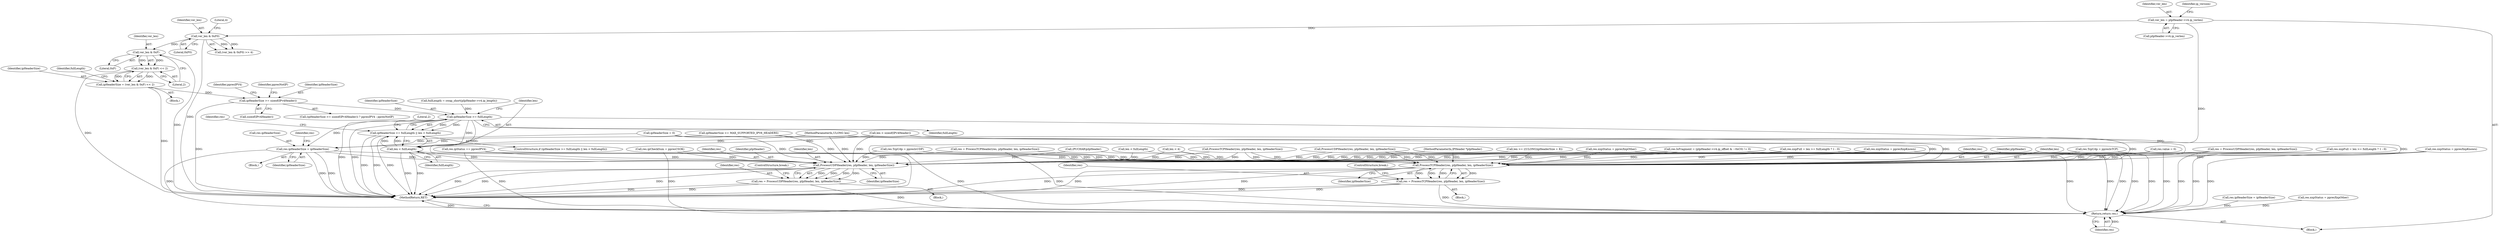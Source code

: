 digraph "1_kvm-guest-drivers-windows_723416fa4210b7464b28eab89cc76252e6193ac1_5@API" {
"1000206" [label="(Call,ipHeaderSize >= sizeof(IPv4Header))"];
"1000169" [label="(Call,ipHeaderSize = (ver_len & 0xF) << 2)"];
"1000171" [label="(Call,(ver_len & 0xF) << 2)"];
"1000172" [label="(Call,ver_len & 0xF)"];
"1000134" [label="(Call,ver_len & 0xF0)"];
"1000123" [label="(Call,ver_len = pIpHeader->v4.ip_verlen)"];
"1000223" [label="(Call,ipHeaderSize >= fullLength)"];
"1000222" [label="(Call,ipHeaderSize >= fullLength || len < fullLength)"];
"1000226" [label="(Call,len < fullLength)"];
"1000543" [label="(Call,ProcessTCPHeader(res, pIpHeader, len, ipHeaderSize))"];
"1000541" [label="(Call,res = ProcessTCPHeader(res, pIpHeader, len, ipHeaderSize))"];
"1000566" [label="(Return,return res;)"];
"1000553" [label="(Call,ProcessUDPHeader(res, pIpHeader, len, ipHeaderSize))"];
"1000551" [label="(Call,res = ProcessUDPHeader(res, pIpHeader, len, ipHeaderSize))"];
"1000514" [label="(Call,res.ipHeaderSize = ipHeaderSize)"];
"1000157" [label="(Call,len < sizeof(IPv4Header))"];
"1000298" [label="(Call,res.ipCheckSum = ppresCSOK)"];
"1000137" [label="(Literal,4)"];
"1000221" [label="(ControlStructure,if (ipHeaderSize >= fullLength || len < fullLength))"];
"1000227" [label="(Identifier,len)"];
"1000488" [label="(Call,res.ipHeaderSize = ipHeaderSize)"];
"1000133" [label="(Call,(ver_len & 0xF0) >> 4)"];
"1000420" [label="(Call,(PUCHAR)pIpHeader)"];
"1000174" [label="(Literal,0xF)"];
"1000555" [label="(Identifier,pIpHeader)"];
"1000552" [label="(Identifier,res)"];
"1000519" [label="(Call,res.IsFragment = (pIpHeader->v4.ip_offset & ~0xC0) != 0)"];
"1000567" [label="(Identifier,res)"];
"1000124" [label="(Identifier,ver_len)"];
"1000103" [label="(Block,)"];
"1000339" [label="(Call,res.xxpStatus = ppresXxpKnown)"];
"1000541" [label="(Call,res = ProcessTCPHeader(res, pIpHeader, len, ipHeaderSize))"];
"1000208" [label="(Call,sizeof(IPv4Header))"];
"1000173" [label="(Identifier,ver_len)"];
"1000139" [label="(Call,ipHeaderSize = 0)"];
"1000223" [label="(Call,ipHeaderSize >= fullLength)"];
"1000542" [label="(Identifier,res)"];
"1000169" [label="(Call,ipHeaderSize = (ver_len & 0xF) << 2)"];
"1000508" [label="(Call,res.ipStatus == ppresIPV4)"];
"1000515" [label="(Call,res.ipHeaderSize)"];
"1000123" [label="(Call,ver_len = pIpHeader->v4.ip_verlen)"];
"1000125" [label="(Call,pIpHeader->v4.ip_verlen)"];
"1000315" [label="(Call,len < fullLength)"];
"1000111" [label="(Call,len < 4)"];
"1000225" [label="(Identifier,fullLength)"];
"1000376" [label="(Call,res.TcpUdp = ppresIsUDP)"];
"1000544" [label="(Identifier,res)"];
"1000550" [label="(Block,)"];
"1000359" [label="(Call,res = ProcessTCPHeader(res, pIpHeader, len, ipHeaderSize))"];
"1000473" [label="(Call,ipHeaderSize <= MAX_SUPPORTED_IPV6_HEADERS)"];
"1000170" [label="(Identifier,ipHeaderSize)"];
"1000205" [label="(Call,(ipHeaderSize >= sizeof(IPv4Header)) ? ppresIPV4 : ppresNotIP)"];
"1000460" [label="(Call,res.xxpStatus = ppresXxpOther)"];
"1000514" [label="(Call,res.ipHeaderSize = ipHeaderSize)"];
"1000349" [label="(Call,res.xxpFull = len >= fullLength ? 1 : 0)"];
"1000171" [label="(Call,(ver_len & 0xF) << 2)"];
"1000155" [label="(Block,)"];
"1000210" [label="(Identifier,ppresIPV4)"];
"1000102" [label="(MethodParameterIn,ULONG len)"];
"1000344" [label="(Call,res.TcpUdp = ppresIsTCP)"];
"1000521" [label="(Identifier,res)"];
"1000134" [label="(Call,ver_len & 0xF0)"];
"1000146" [label="(Call,res.value = 0)"];
"1000228" [label="(Identifier,fullLength)"];
"1000391" [label="(Call,res = ProcessUDPHeader(res, pIpHeader, len, ipHeaderSize))"];
"1000510" [label="(Identifier,res)"];
"1000566" [label="(Return,return res;)"];
"1000547" [label="(Identifier,ipHeaderSize)"];
"1000231" [label="(Literal,2)"];
"1000361" [label="(Call,ProcessTCPHeader(res, pIpHeader, len, ipHeaderSize))"];
"1000381" [label="(Call,res.xxpFull = len >= fullLength ? 1 : 0)"];
"1000560" [label="(Call,res.xxpStatus = ppresXxpOther)"];
"1000206" [label="(Call,ipHeaderSize >= sizeof(IPv4Header))"];
"1000211" [label="(Identifier,ppresNotIP)"];
"1000551" [label="(Call,res = ProcessUDPHeader(res, pIpHeader, len, ipHeaderSize))"];
"1000540" [label="(Block,)"];
"1000554" [label="(Identifier,res)"];
"1000558" [label="(ControlStructure,break;)"];
"1000543" [label="(Call,ProcessTCPHeader(res, pIpHeader, len, ipHeaderSize))"];
"1000136" [label="(Literal,0xF0)"];
"1000518" [label="(Identifier,ipHeaderSize)"];
"1000172" [label="(Call,ver_len & 0xF)"];
"1000224" [label="(Identifier,ipHeaderSize)"];
"1000548" [label="(ControlStructure,break;)"];
"1000226" [label="(Call,len < fullLength)"];
"1000545" [label="(Identifier,pIpHeader)"];
"1000393" [label="(Call,ProcessUDPHeader(res, pIpHeader, len, ipHeaderSize))"];
"1000553" [label="(Call,ProcessUDPHeader(res, pIpHeader, len, ipHeaderSize))"];
"1000513" [label="(Block,)"];
"1000132" [label="(Identifier,ip_version)"];
"1000101" [label="(MethodParameterIn,IPHeader *pIpHeader)"];
"1000177" [label="(Identifier,fullLength)"];
"1000568" [label="(MethodReturn,RET)"];
"1000207" [label="(Identifier,ipHeaderSize)"];
"1000546" [label="(Identifier,len)"];
"1000371" [label="(Call,res.xxpStatus = ppresXxpKnown)"];
"1000175" [label="(Literal,2)"];
"1000176" [label="(Call,fullLength = swap_short(pIpHeader->v4.ip_length))"];
"1000556" [label="(Identifier,len)"];
"1000222" [label="(Call,ipHeaderSize >= fullLength || len < fullLength)"];
"1000135" [label="(Identifier,ver_len)"];
"1000557" [label="(Identifier,ipHeaderSize)"];
"1000407" [label="(Call,len >= ((ULONG)ipHeaderSize + 8))"];
"1000206" -> "1000205"  [label="AST: "];
"1000206" -> "1000208"  [label="CFG: "];
"1000207" -> "1000206"  [label="AST: "];
"1000208" -> "1000206"  [label="AST: "];
"1000210" -> "1000206"  [label="CFG: "];
"1000211" -> "1000206"  [label="CFG: "];
"1000206" -> "1000568"  [label="DDG: "];
"1000169" -> "1000206"  [label="DDG: "];
"1000206" -> "1000223"  [label="DDG: "];
"1000169" -> "1000155"  [label="AST: "];
"1000169" -> "1000171"  [label="CFG: "];
"1000170" -> "1000169"  [label="AST: "];
"1000171" -> "1000169"  [label="AST: "];
"1000177" -> "1000169"  [label="CFG: "];
"1000169" -> "1000568"  [label="DDG: "];
"1000171" -> "1000169"  [label="DDG: "];
"1000171" -> "1000169"  [label="DDG: "];
"1000171" -> "1000175"  [label="CFG: "];
"1000172" -> "1000171"  [label="AST: "];
"1000175" -> "1000171"  [label="AST: "];
"1000171" -> "1000568"  [label="DDG: "];
"1000172" -> "1000171"  [label="DDG: "];
"1000172" -> "1000171"  [label="DDG: "];
"1000172" -> "1000174"  [label="CFG: "];
"1000173" -> "1000172"  [label="AST: "];
"1000174" -> "1000172"  [label="AST: "];
"1000175" -> "1000172"  [label="CFG: "];
"1000172" -> "1000568"  [label="DDG: "];
"1000134" -> "1000172"  [label="DDG: "];
"1000134" -> "1000133"  [label="AST: "];
"1000134" -> "1000136"  [label="CFG: "];
"1000135" -> "1000134"  [label="AST: "];
"1000136" -> "1000134"  [label="AST: "];
"1000137" -> "1000134"  [label="CFG: "];
"1000134" -> "1000568"  [label="DDG: "];
"1000134" -> "1000133"  [label="DDG: "];
"1000134" -> "1000133"  [label="DDG: "];
"1000123" -> "1000134"  [label="DDG: "];
"1000123" -> "1000103"  [label="AST: "];
"1000123" -> "1000125"  [label="CFG: "];
"1000124" -> "1000123"  [label="AST: "];
"1000125" -> "1000123"  [label="AST: "];
"1000132" -> "1000123"  [label="CFG: "];
"1000123" -> "1000568"  [label="DDG: "];
"1000223" -> "1000222"  [label="AST: "];
"1000223" -> "1000225"  [label="CFG: "];
"1000224" -> "1000223"  [label="AST: "];
"1000225" -> "1000223"  [label="AST: "];
"1000227" -> "1000223"  [label="CFG: "];
"1000222" -> "1000223"  [label="CFG: "];
"1000223" -> "1000568"  [label="DDG: "];
"1000223" -> "1000568"  [label="DDG: "];
"1000223" -> "1000222"  [label="DDG: "];
"1000223" -> "1000222"  [label="DDG: "];
"1000176" -> "1000223"  [label="DDG: "];
"1000223" -> "1000226"  [label="DDG: "];
"1000223" -> "1000514"  [label="DDG: "];
"1000223" -> "1000543"  [label="DDG: "];
"1000223" -> "1000553"  [label="DDG: "];
"1000222" -> "1000221"  [label="AST: "];
"1000222" -> "1000226"  [label="CFG: "];
"1000226" -> "1000222"  [label="AST: "];
"1000231" -> "1000222"  [label="CFG: "];
"1000510" -> "1000222"  [label="CFG: "];
"1000222" -> "1000568"  [label="DDG: "];
"1000222" -> "1000568"  [label="DDG: "];
"1000222" -> "1000568"  [label="DDG: "];
"1000226" -> "1000222"  [label="DDG: "];
"1000226" -> "1000222"  [label="DDG: "];
"1000226" -> "1000228"  [label="CFG: "];
"1000227" -> "1000226"  [label="AST: "];
"1000228" -> "1000226"  [label="AST: "];
"1000226" -> "1000568"  [label="DDG: "];
"1000226" -> "1000568"  [label="DDG: "];
"1000157" -> "1000226"  [label="DDG: "];
"1000102" -> "1000226"  [label="DDG: "];
"1000226" -> "1000543"  [label="DDG: "];
"1000226" -> "1000553"  [label="DDG: "];
"1000543" -> "1000541"  [label="AST: "];
"1000543" -> "1000547"  [label="CFG: "];
"1000544" -> "1000543"  [label="AST: "];
"1000545" -> "1000543"  [label="AST: "];
"1000546" -> "1000543"  [label="AST: "];
"1000547" -> "1000543"  [label="AST: "];
"1000541" -> "1000543"  [label="CFG: "];
"1000543" -> "1000568"  [label="DDG: "];
"1000543" -> "1000568"  [label="DDG: "];
"1000543" -> "1000568"  [label="DDG: "];
"1000543" -> "1000541"  [label="DDG: "];
"1000543" -> "1000541"  [label="DDG: "];
"1000543" -> "1000541"  [label="DDG: "];
"1000543" -> "1000541"  [label="DDG: "];
"1000460" -> "1000543"  [label="DDG: "];
"1000376" -> "1000543"  [label="DDG: "];
"1000391" -> "1000543"  [label="DDG: "];
"1000298" -> "1000543"  [label="DDG: "];
"1000514" -> "1000543"  [label="DDG: "];
"1000349" -> "1000543"  [label="DDG: "];
"1000359" -> "1000543"  [label="DDG: "];
"1000371" -> "1000543"  [label="DDG: "];
"1000344" -> "1000543"  [label="DDG: "];
"1000146" -> "1000543"  [label="DDG: "];
"1000519" -> "1000543"  [label="DDG: "];
"1000508" -> "1000543"  [label="DDG: "];
"1000339" -> "1000543"  [label="DDG: "];
"1000381" -> "1000543"  [label="DDG: "];
"1000420" -> "1000543"  [label="DDG: "];
"1000361" -> "1000543"  [label="DDG: "];
"1000361" -> "1000543"  [label="DDG: "];
"1000393" -> "1000543"  [label="DDG: "];
"1000393" -> "1000543"  [label="DDG: "];
"1000101" -> "1000543"  [label="DDG: "];
"1000315" -> "1000543"  [label="DDG: "];
"1000407" -> "1000543"  [label="DDG: "];
"1000157" -> "1000543"  [label="DDG: "];
"1000111" -> "1000543"  [label="DDG: "];
"1000102" -> "1000543"  [label="DDG: "];
"1000139" -> "1000543"  [label="DDG: "];
"1000473" -> "1000543"  [label="DDG: "];
"1000541" -> "1000540"  [label="AST: "];
"1000542" -> "1000541"  [label="AST: "];
"1000548" -> "1000541"  [label="CFG: "];
"1000541" -> "1000568"  [label="DDG: "];
"1000541" -> "1000568"  [label="DDG: "];
"1000541" -> "1000566"  [label="DDG: "];
"1000566" -> "1000103"  [label="AST: "];
"1000566" -> "1000567"  [label="CFG: "];
"1000567" -> "1000566"  [label="AST: "];
"1000568" -> "1000566"  [label="CFG: "];
"1000566" -> "1000568"  [label="DDG: "];
"1000567" -> "1000566"  [label="DDG: "];
"1000460" -> "1000566"  [label="DDG: "];
"1000376" -> "1000566"  [label="DDG: "];
"1000488" -> "1000566"  [label="DDG: "];
"1000391" -> "1000566"  [label="DDG: "];
"1000298" -> "1000566"  [label="DDG: "];
"1000514" -> "1000566"  [label="DDG: "];
"1000349" -> "1000566"  [label="DDG: "];
"1000359" -> "1000566"  [label="DDG: "];
"1000371" -> "1000566"  [label="DDG: "];
"1000146" -> "1000566"  [label="DDG: "];
"1000560" -> "1000566"  [label="DDG: "];
"1000519" -> "1000566"  [label="DDG: "];
"1000508" -> "1000566"  [label="DDG: "];
"1000339" -> "1000566"  [label="DDG: "];
"1000381" -> "1000566"  [label="DDG: "];
"1000344" -> "1000566"  [label="DDG: "];
"1000551" -> "1000566"  [label="DDG: "];
"1000553" -> "1000551"  [label="AST: "];
"1000553" -> "1000557"  [label="CFG: "];
"1000554" -> "1000553"  [label="AST: "];
"1000555" -> "1000553"  [label="AST: "];
"1000556" -> "1000553"  [label="AST: "];
"1000557" -> "1000553"  [label="AST: "];
"1000551" -> "1000553"  [label="CFG: "];
"1000553" -> "1000568"  [label="DDG: "];
"1000553" -> "1000568"  [label="DDG: "];
"1000553" -> "1000568"  [label="DDG: "];
"1000553" -> "1000551"  [label="DDG: "];
"1000553" -> "1000551"  [label="DDG: "];
"1000553" -> "1000551"  [label="DDG: "];
"1000553" -> "1000551"  [label="DDG: "];
"1000460" -> "1000553"  [label="DDG: "];
"1000376" -> "1000553"  [label="DDG: "];
"1000391" -> "1000553"  [label="DDG: "];
"1000298" -> "1000553"  [label="DDG: "];
"1000514" -> "1000553"  [label="DDG: "];
"1000349" -> "1000553"  [label="DDG: "];
"1000359" -> "1000553"  [label="DDG: "];
"1000371" -> "1000553"  [label="DDG: "];
"1000344" -> "1000553"  [label="DDG: "];
"1000146" -> "1000553"  [label="DDG: "];
"1000519" -> "1000553"  [label="DDG: "];
"1000508" -> "1000553"  [label="DDG: "];
"1000339" -> "1000553"  [label="DDG: "];
"1000381" -> "1000553"  [label="DDG: "];
"1000420" -> "1000553"  [label="DDG: "];
"1000361" -> "1000553"  [label="DDG: "];
"1000361" -> "1000553"  [label="DDG: "];
"1000393" -> "1000553"  [label="DDG: "];
"1000393" -> "1000553"  [label="DDG: "];
"1000101" -> "1000553"  [label="DDG: "];
"1000315" -> "1000553"  [label="DDG: "];
"1000407" -> "1000553"  [label="DDG: "];
"1000157" -> "1000553"  [label="DDG: "];
"1000111" -> "1000553"  [label="DDG: "];
"1000102" -> "1000553"  [label="DDG: "];
"1000139" -> "1000553"  [label="DDG: "];
"1000473" -> "1000553"  [label="DDG: "];
"1000551" -> "1000550"  [label="AST: "];
"1000552" -> "1000551"  [label="AST: "];
"1000558" -> "1000551"  [label="CFG: "];
"1000551" -> "1000568"  [label="DDG: "];
"1000551" -> "1000568"  [label="DDG: "];
"1000514" -> "1000513"  [label="AST: "];
"1000514" -> "1000518"  [label="CFG: "];
"1000515" -> "1000514"  [label="AST: "];
"1000518" -> "1000514"  [label="AST: "];
"1000521" -> "1000514"  [label="CFG: "];
"1000514" -> "1000568"  [label="DDG: "];
"1000514" -> "1000568"  [label="DDG: "];
"1000139" -> "1000514"  [label="DDG: "];
"1000473" -> "1000514"  [label="DDG: "];
}
